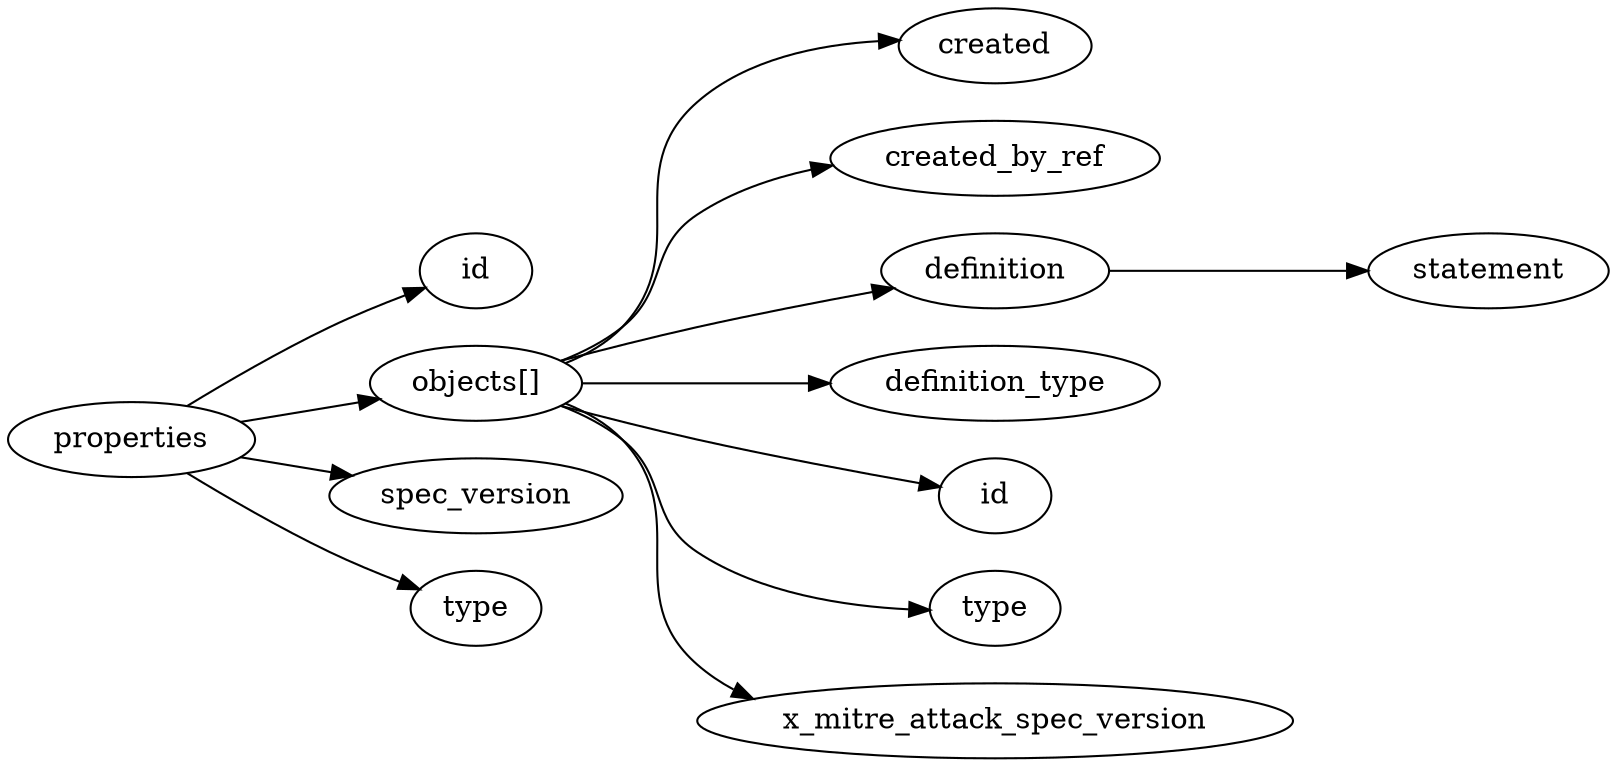 digraph {
    graph [rankdir=LR]
    "id" [label="id"]
    "objects" [label="objects[]"]
    "objects.created" [label="created"]
    "objects.created_by_ref" [label="created_by_ref"]
    "objects.definition" [label="definition"]
    "objects.definition.statement" [label="statement"]
    "objects.definition_type" [label="definition_type"]
    "objects.id" [label="id"]
    "objects.type" [label="type"]
    "objects.x_mitre_attack_spec_version" [label="x_mitre_attack_spec_version"]
    "spec_version" [label="spec_version"]
    "type" [label="type"]
    "properties" -> "type"
    "properties" -> "id"
    "properties" -> "spec_version"
    "properties" -> "objects"
    "objects" -> "objects.definition"
    "objects" -> "objects.id"
    "objects" -> "objects.type"
    "objects" -> "objects.created"
    "objects" -> "objects.created_by_ref"
    "objects" -> "objects.definition_type"
    "objects" -> "objects.x_mitre_attack_spec_version"
    "objects.definition" -> "objects.definition.statement"
}